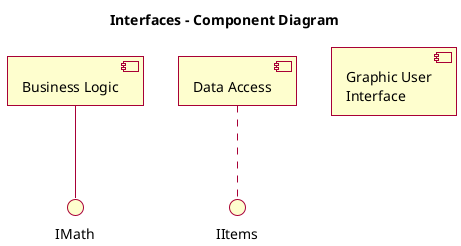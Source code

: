 @startuml Samples

    ' ================================= TWEAKS =================================
    skin rose
    skinparam classFontName Calibri
    skinparam shadowing false
    ' --------------------------------------------------------------------------

    title Interfaces - Component Diagram

    [Business Logic]
    [Data Access] as DA  
    component [Graphic User\nInterface] as GUI

    interface IMath as Math
    interface "IItems" as Items

    [Business Logic] -- Math
    DA .. Items
    
@enduml